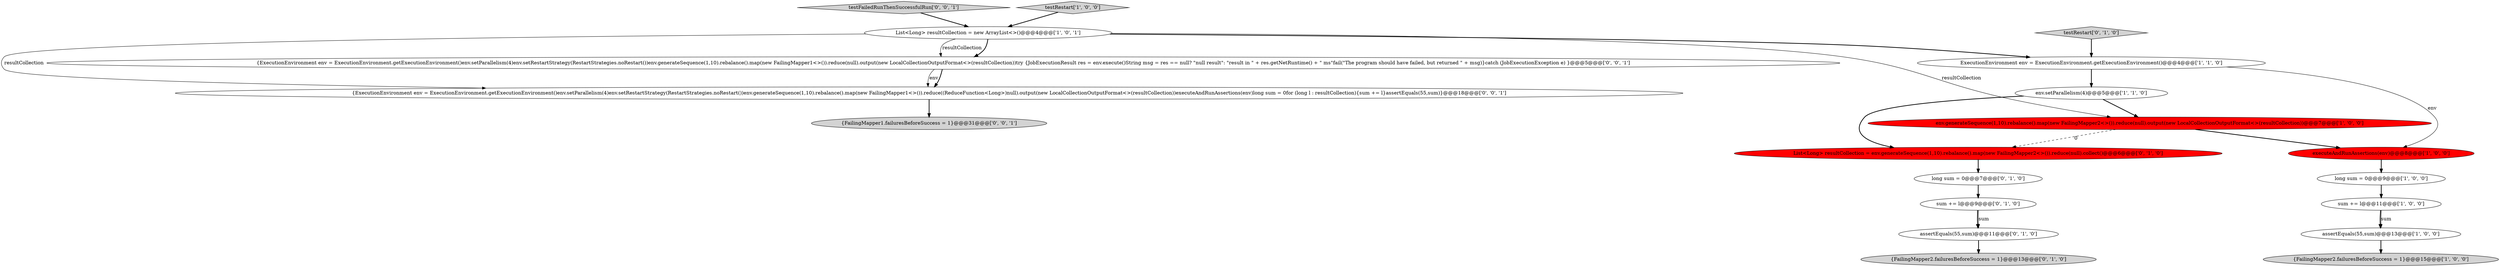 digraph {
7 [style = filled, label = "long sum = 0@@@9@@@['1', '0', '0']", fillcolor = white, shape = ellipse image = "AAA0AAABBB1BBB"];
12 [style = filled, label = "List<Long> resultCollection = env.generateSequence(1,10).rebalance().map(new FailingMapper2<>()).reduce(null).collect()@@@6@@@['0', '1', '0']", fillcolor = red, shape = ellipse image = "AAA1AAABBB2BBB"];
1 [style = filled, label = "{FailingMapper2.failuresBeforeSuccess = 1}@@@15@@@['1', '0', '0']", fillcolor = lightgray, shape = ellipse image = "AAA0AAABBB1BBB"];
0 [style = filled, label = "sum += l@@@11@@@['1', '0', '0']", fillcolor = white, shape = ellipse image = "AAA0AAABBB1BBB"];
13 [style = filled, label = "long sum = 0@@@7@@@['0', '1', '0']", fillcolor = white, shape = ellipse image = "AAA0AAABBB2BBB"];
16 [style = filled, label = "{ExecutionEnvironment env = ExecutionEnvironment.getExecutionEnvironment()env.setParallelism(4)env.setRestartStrategy(RestartStrategies.noRestart())env.generateSequence(1,10).rebalance().map(new FailingMapper1<>()).reduce(null).output(new LocalCollectionOutputFormat<>(resultCollection))try {JobExecutionResult res = env.execute()String msg = res == null? \"null result\": \"result in \" + res.getNetRuntime() + \" ms\"fail(\"The program should have failed, but returned \" + msg)}catch (JobExecutionException e) }@@@5@@@['0', '0', '1']", fillcolor = white, shape = ellipse image = "AAA0AAABBB3BBB"];
6 [style = filled, label = "env.setParallelism(4)@@@5@@@['1', '1', '0']", fillcolor = white, shape = ellipse image = "AAA0AAABBB1BBB"];
2 [style = filled, label = "executeAndRunAssertions(env)@@@8@@@['1', '0', '0']", fillcolor = red, shape = ellipse image = "AAA1AAABBB1BBB"];
10 [style = filled, label = "assertEquals(55,sum)@@@11@@@['0', '1', '0']", fillcolor = white, shape = ellipse image = "AAA0AAABBB2BBB"];
17 [style = filled, label = "{ExecutionEnvironment env = ExecutionEnvironment.getExecutionEnvironment()env.setParallelism(4)env.setRestartStrategy(RestartStrategies.noRestart())env.generateSequence(1,10).rebalance().map(new FailingMapper1<>()).reduce((ReduceFunction<Long>)null).output(new LocalCollectionOutputFormat<>(resultCollection))executeAndRunAssertions(env)long sum = 0for (long l : resultCollection){sum += l}assertEquals(55,sum)}@@@18@@@['0', '0', '1']", fillcolor = white, shape = ellipse image = "AAA0AAABBB3BBB"];
19 [style = filled, label = "testFailedRunThenSuccessfulRun['0', '0', '1']", fillcolor = lightgray, shape = diamond image = "AAA0AAABBB3BBB"];
3 [style = filled, label = "assertEquals(55,sum)@@@13@@@['1', '0', '0']", fillcolor = white, shape = ellipse image = "AAA0AAABBB1BBB"];
5 [style = filled, label = "env.generateSequence(1,10).rebalance().map(new FailingMapper2<>()).reduce(null).output(new LocalCollectionOutputFormat<>(resultCollection))@@@7@@@['1', '0', '0']", fillcolor = red, shape = ellipse image = "AAA1AAABBB1BBB"];
14 [style = filled, label = "sum += l@@@9@@@['0', '1', '0']", fillcolor = white, shape = ellipse image = "AAA0AAABBB2BBB"];
18 [style = filled, label = "{FailingMapper1.failuresBeforeSuccess = 1}@@@31@@@['0', '0', '1']", fillcolor = lightgray, shape = ellipse image = "AAA0AAABBB3BBB"];
11 [style = filled, label = "{FailingMapper2.failuresBeforeSuccess = 1}@@@13@@@['0', '1', '0']", fillcolor = lightgray, shape = ellipse image = "AAA0AAABBB2BBB"];
4 [style = filled, label = "testRestart['1', '0', '0']", fillcolor = lightgray, shape = diamond image = "AAA0AAABBB1BBB"];
8 [style = filled, label = "List<Long> resultCollection = new ArrayList<>()@@@4@@@['1', '0', '1']", fillcolor = white, shape = ellipse image = "AAA0AAABBB1BBB"];
9 [style = filled, label = "ExecutionEnvironment env = ExecutionEnvironment.getExecutionEnvironment()@@@4@@@['1', '1', '0']", fillcolor = white, shape = ellipse image = "AAA0AAABBB1BBB"];
15 [style = filled, label = "testRestart['0', '1', '0']", fillcolor = lightgray, shape = diamond image = "AAA0AAABBB2BBB"];
0->3 [style = bold, label=""];
8->16 [style = bold, label=""];
5->12 [style = dashed, label="0"];
3->1 [style = bold, label=""];
8->17 [style = solid, label="resultCollection"];
16->17 [style = solid, label="env"];
14->10 [style = bold, label=""];
7->0 [style = bold, label=""];
16->17 [style = bold, label=""];
19->8 [style = bold, label=""];
8->16 [style = solid, label="resultCollection"];
9->6 [style = bold, label=""];
12->13 [style = bold, label=""];
6->5 [style = bold, label=""];
5->2 [style = bold, label=""];
14->10 [style = solid, label="sum"];
0->3 [style = solid, label="sum"];
9->2 [style = solid, label="env"];
15->9 [style = bold, label=""];
8->5 [style = solid, label="resultCollection"];
8->9 [style = bold, label=""];
4->8 [style = bold, label=""];
2->7 [style = bold, label=""];
13->14 [style = bold, label=""];
17->18 [style = bold, label=""];
10->11 [style = bold, label=""];
6->12 [style = bold, label=""];
}
